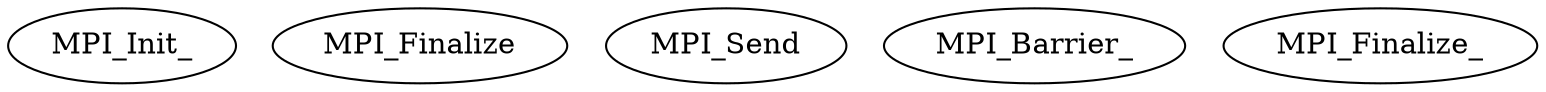 digraph rank0 {
	MPI_Init_-1 [label="MPI_Init"];
	MPI_Send_0 [label="MPI_Send"];
	MPI_Send_0 [label="MPI_Send"];
	MPI_Barrier_-1 [label="MPI_Barrier"];
	MPI_Finalize_-1 [label="MPI_Finalize"];
}
